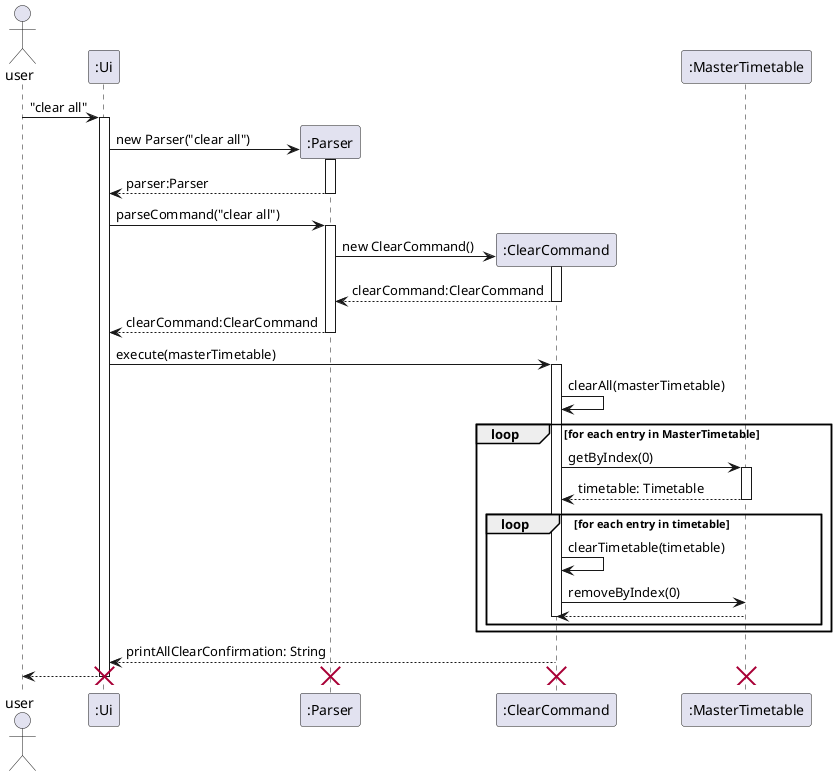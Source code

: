 @startuml
actor user

user -> ":Ui" ++ : "clear all"
create ":Parser"
":Ui" -> ":Parser" ++: new Parser("clear all")
":Parser" --> ":Ui" --: parser:Parser
":Ui" -> ":Parser" ++: parseCommand("clear all")
create ":ClearCommand"
":Parser" -> ":ClearCommand" ++: new ClearCommand()
":ClearCommand" --> ":Parser" --: clearCommand:ClearCommand
":Parser" --> ":Ui" --: clearCommand:ClearCommand
":Ui" -> ":ClearCommand" ++: execute(masterTimetable)
":ClearCommand" -> ":ClearCommand": clearAll(masterTimetable)
loop for each entry in MasterTimetable
":ClearCommand" -> ":MasterTimetable" ++: getByIndex(0)
":MasterTimetable" --> ":ClearCommand" -- : timetable: Timetable
loop for each entry in timetable
":ClearCommand" -> ":ClearCommand": clearTimetable(timetable)
":ClearCommand" -> ":MasterTimetable" : removeByIndex(0)
":MasterTimetable" --> ":ClearCommand" :
deactivate ":ClearCommand"
end
end

":ClearCommand" --> ":Ui" --: printAllClearConfirmation: String
":Ui" --> user
destroy ":ClearCommand"
destroy ":Parser"
destroy ":MasterTimetable"
destroy ":Ui"
@enduml